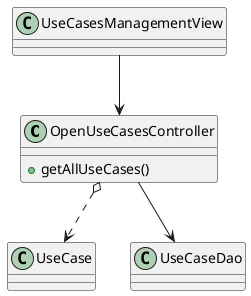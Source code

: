 @startuml
	class OpenUseCasesController {
	+getAllUseCases()
	}

	OpenUseCasesController o..> UseCase
	UseCasesManagementView --> OpenUseCasesController
	OpenUseCasesController --> UseCaseDao
@enduml
